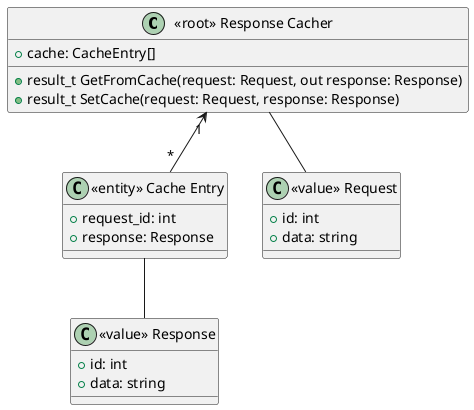 @startuml

class "<<root>> Response Cacher" as cacher {
  +cache: CacheEntry[]
  +result_t GetFromCache(request: Request, out response: Response)
  +result_t SetCache(request: Request, response: Response)
}

class "<<entity>> Cache Entry" as cache {
  +request_id: int
  +response: Response
}

class "<<value>> Request" as request {
  +id: int
  +data: string
}

class "<<value>> Response" as response {
  +id: int
  +data: string
}

cacher "1" <-- "*" cache
cacher -- request
cache -- response

@enduml